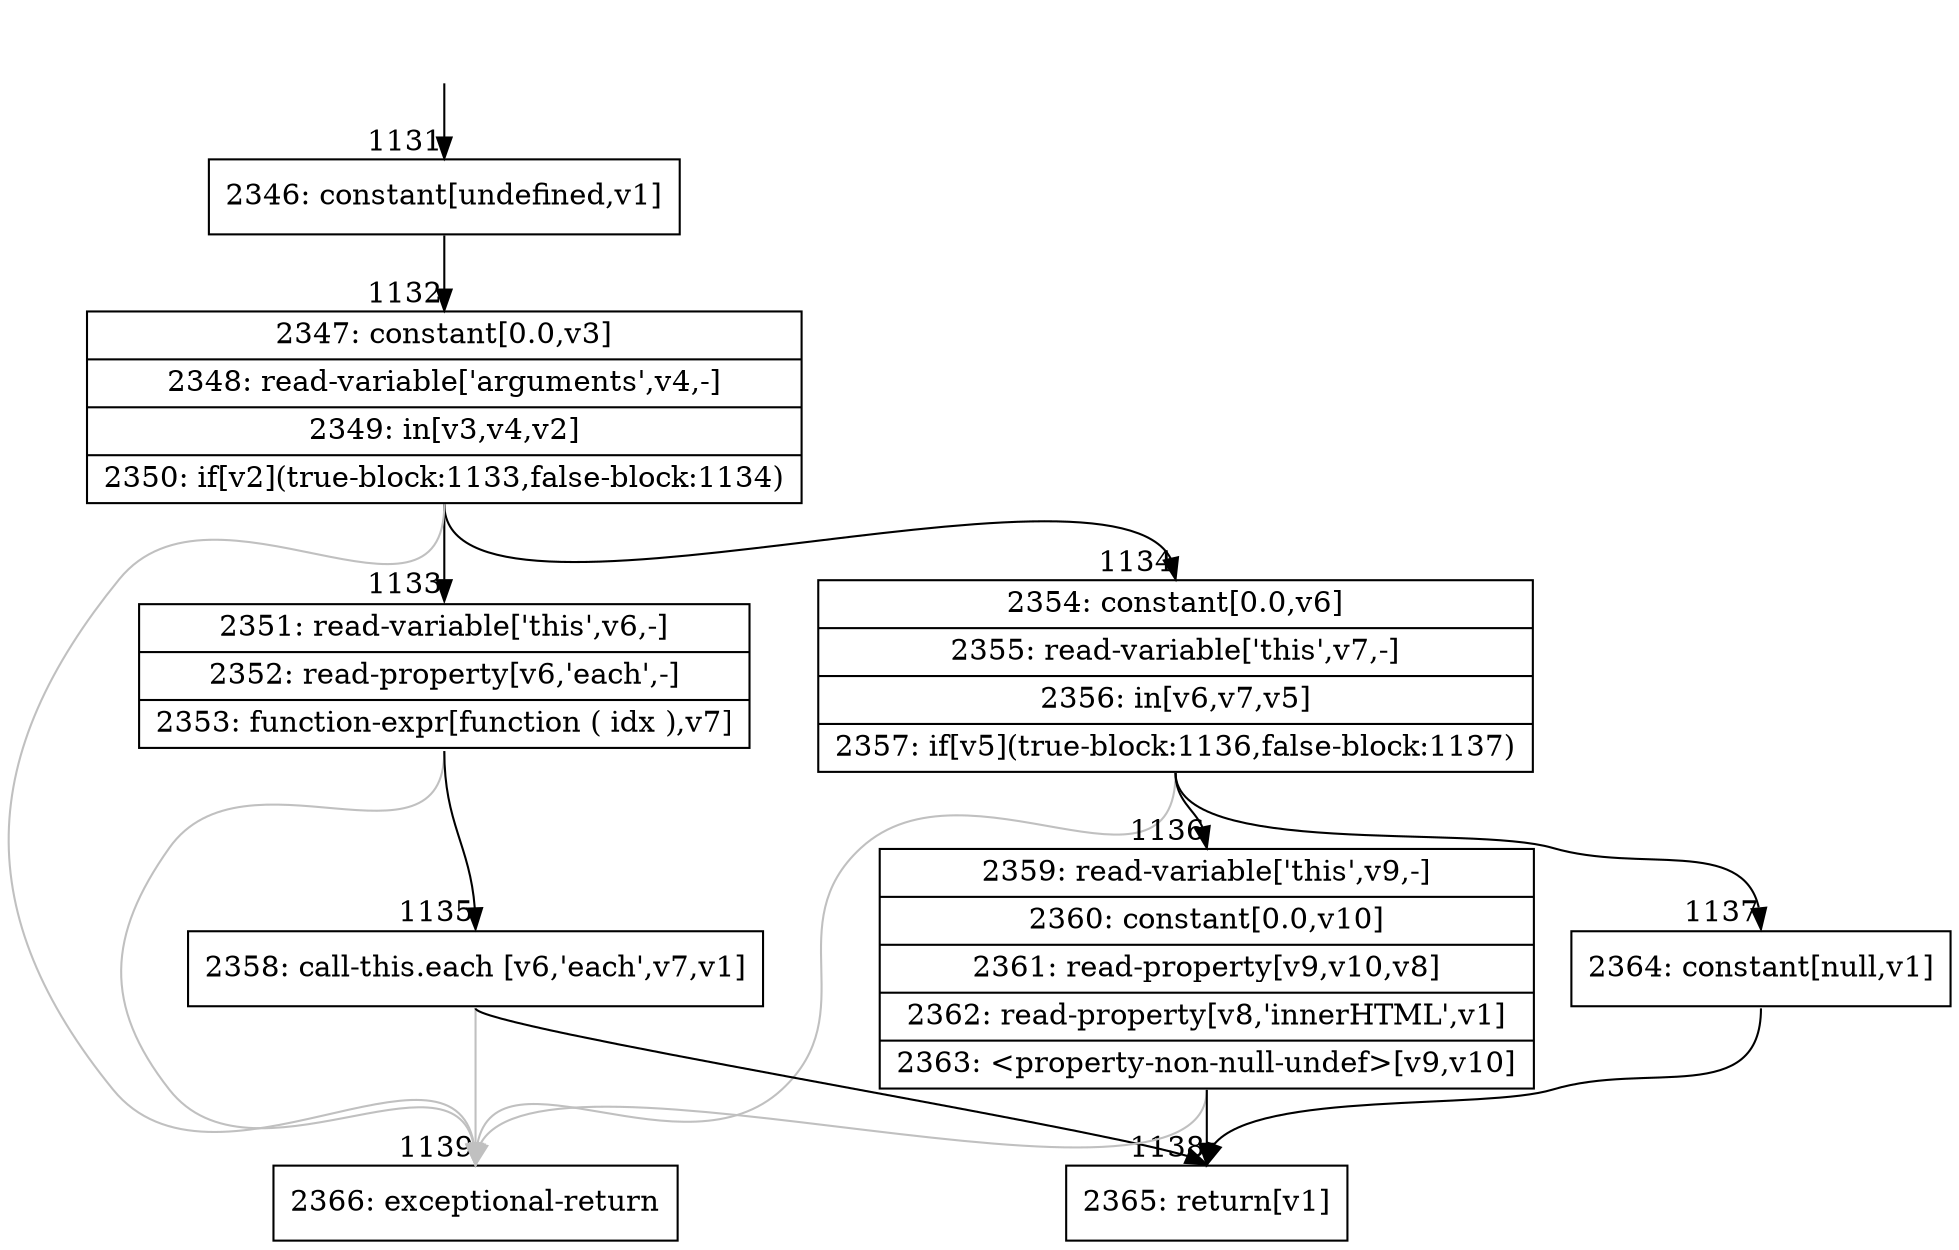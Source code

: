 digraph {
rankdir="TD"
BB_entry109[shape=none,label=""];
BB_entry109 -> BB1131 [tailport=s, headport=n, headlabel="    1131"]
BB1131 [shape=record label="{2346: constant[undefined,v1]}" ] 
BB1131 -> BB1132 [tailport=s, headport=n, headlabel="      1132"]
BB1132 [shape=record label="{2347: constant[0.0,v3]|2348: read-variable['arguments',v4,-]|2349: in[v3,v4,v2]|2350: if[v2](true-block:1133,false-block:1134)}" ] 
BB1132 -> BB1133 [tailport=s, headport=n, headlabel="      1133"]
BB1132 -> BB1134 [tailport=s, headport=n, headlabel="      1134"]
BB1132 -> BB1139 [tailport=s, headport=n, color=gray, headlabel="      1139"]
BB1133 [shape=record label="{2351: read-variable['this',v6,-]|2352: read-property[v6,'each',-]|2353: function-expr[function ( idx ),v7]}" ] 
BB1133 -> BB1135 [tailport=s, headport=n, headlabel="      1135"]
BB1133 -> BB1139 [tailport=s, headport=n, color=gray]
BB1134 [shape=record label="{2354: constant[0.0,v6]|2355: read-variable['this',v7,-]|2356: in[v6,v7,v5]|2357: if[v5](true-block:1136,false-block:1137)}" ] 
BB1134 -> BB1136 [tailport=s, headport=n, headlabel="      1136"]
BB1134 -> BB1137 [tailport=s, headport=n, headlabel="      1137"]
BB1134 -> BB1139 [tailport=s, headport=n, color=gray]
BB1135 [shape=record label="{2358: call-this.each [v6,'each',v7,v1]}" ] 
BB1135 -> BB1138 [tailport=s, headport=n, headlabel="      1138"]
BB1135 -> BB1139 [tailport=s, headport=n, color=gray]
BB1136 [shape=record label="{2359: read-variable['this',v9,-]|2360: constant[0.0,v10]|2361: read-property[v9,v10,v8]|2362: read-property[v8,'innerHTML',v1]|2363: \<property-non-null-undef\>[v9,v10]}" ] 
BB1136 -> BB1138 [tailport=s, headport=n]
BB1136 -> BB1139 [tailport=s, headport=n, color=gray]
BB1137 [shape=record label="{2364: constant[null,v1]}" ] 
BB1137 -> BB1138 [tailport=s, headport=n]
BB1138 [shape=record label="{2365: return[v1]}" ] 
BB1139 [shape=record label="{2366: exceptional-return}" ] 
//#$~ 596
}

